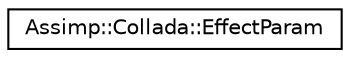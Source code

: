 digraph "Graphical Class Hierarchy"
{
  edge [fontname="Helvetica",fontsize="10",labelfontname="Helvetica",labelfontsize="10"];
  node [fontname="Helvetica",fontsize="10",shape=record];
  rankdir="LR";
  Node1 [label="Assimp::Collada::EffectParam",height=0.2,width=0.4,color="black", fillcolor="white", style="filled",URL="$struct_assimp_1_1_collada_1_1_effect_param.html"];
}
